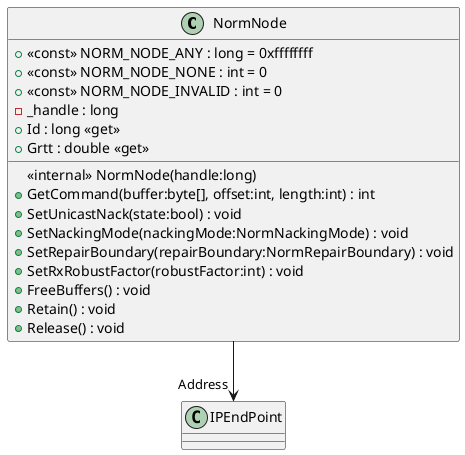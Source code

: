 @startuml
class NormNode {
    + <<const>> NORM_NODE_ANY : long = 0xffffffff
    + <<const>> NORM_NODE_NONE : int = 0
    + <<const>> NORM_NODE_INVALID : int = 0
    - _handle : long
    <<internal>> NormNode(handle:long)
    + Id : long <<get>>
    + Grtt : double <<get>>
    + GetCommand(buffer:byte[], offset:int, length:int) : int
    + SetUnicastNack(state:bool) : void
    + SetNackingMode(nackingMode:NormNackingMode) : void
    + SetRepairBoundary(repairBoundary:NormRepairBoundary) : void
    + SetRxRobustFactor(robustFactor:int) : void
    + FreeBuffers() : void
    + Retain() : void
    + Release() : void
}
NormNode --> "Address" IPEndPoint
@enduml

